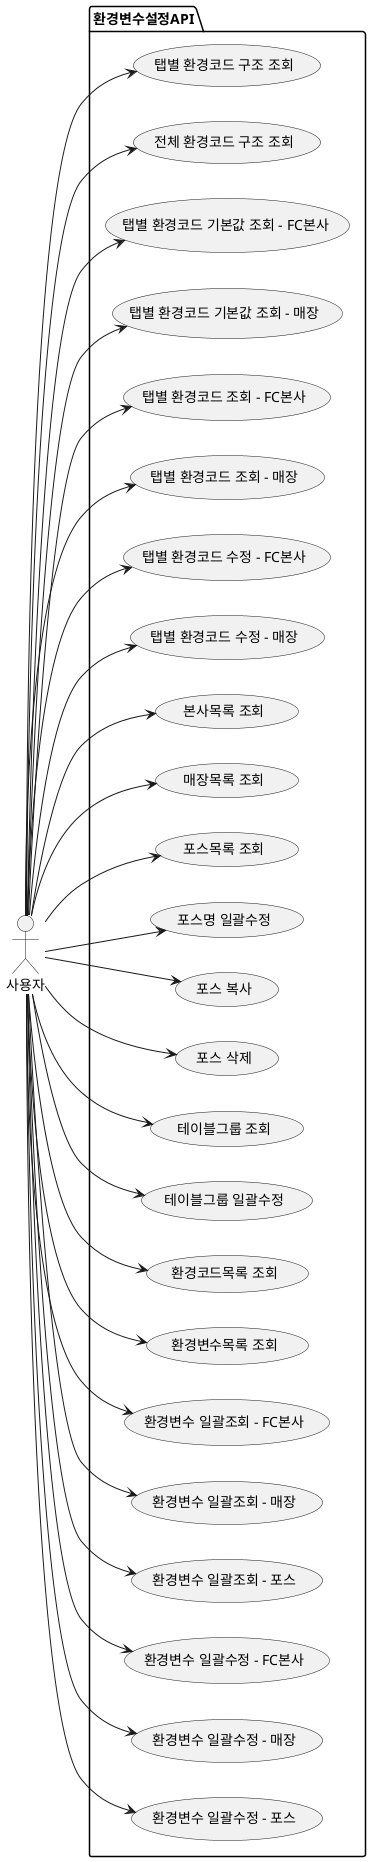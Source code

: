 @startuml 환경변수설정API Usecase

left to right direction

actor "사용자" as user

package 환경변수설정API{
  usecase "탭별 환경코드 구조 조회" AS UC11
  usecase "전체 환경코드 구조 조회" AS UC12
  usecase "탭별 환경코드 기본값 조회 - FC본사" AS UC13
  usecase "탭별 환경코드 기본값 조회 - 매장" AS UC14
  usecase "탭별 환경코드 조회 - FC본사" AS UC15
  usecase "탭별 환경코드 조회 - 매장" AS UC16
  usecase "탭별 환경코드 수정 - FC본사" AS UC17
  usecase "탭별 환경코드 수정 - 매장" AS UC18
  usecase "본사목록 조회" AS UC19
  usecase "매장목록 조회" AS UC20
  usecase "포스목록 조회" AS UC21
  usecase "포스명 일괄수정" AS UC22
  usecase "포스 복사" AS UC23
  usecase "포스 삭제" AS UC24
  usecase "테이블그룹 조회" AS UC25
  usecase "테이블그룹 일괄수정" AS UC26
  usecase "환경코드목록 조회" AS UC27
  usecase "환경변수목록 조회" AS UC28
  usecase "환경변수 일괄조회 - FC본사" AS UC29
  usecase "환경변수 일괄조회 - 매장" AS UC30
  usecase "환경변수 일괄조회 - 포스" AS UC31
  usecase "환경변수 일괄수정 - FC본사" AS UC32
  usecase "환경변수 일괄수정 - 매장" AS UC33
  usecase "환경변수 일괄수정 - 포스" AS UC34
}

' 사용자
user --> UC11
user --> UC12
user --> UC13
user --> UC14
user --> UC15
user --> UC16
user --> UC17
user --> UC18
user --> UC19
user --> UC20
user --> UC21
user --> UC22
user --> UC23
user --> UC24
user --> UC25
user --> UC26
user --> UC27
user --> UC28
user --> UC29
user --> UC30
user --> UC31
user --> UC32
user --> UC33
user --> UC34

@enduml